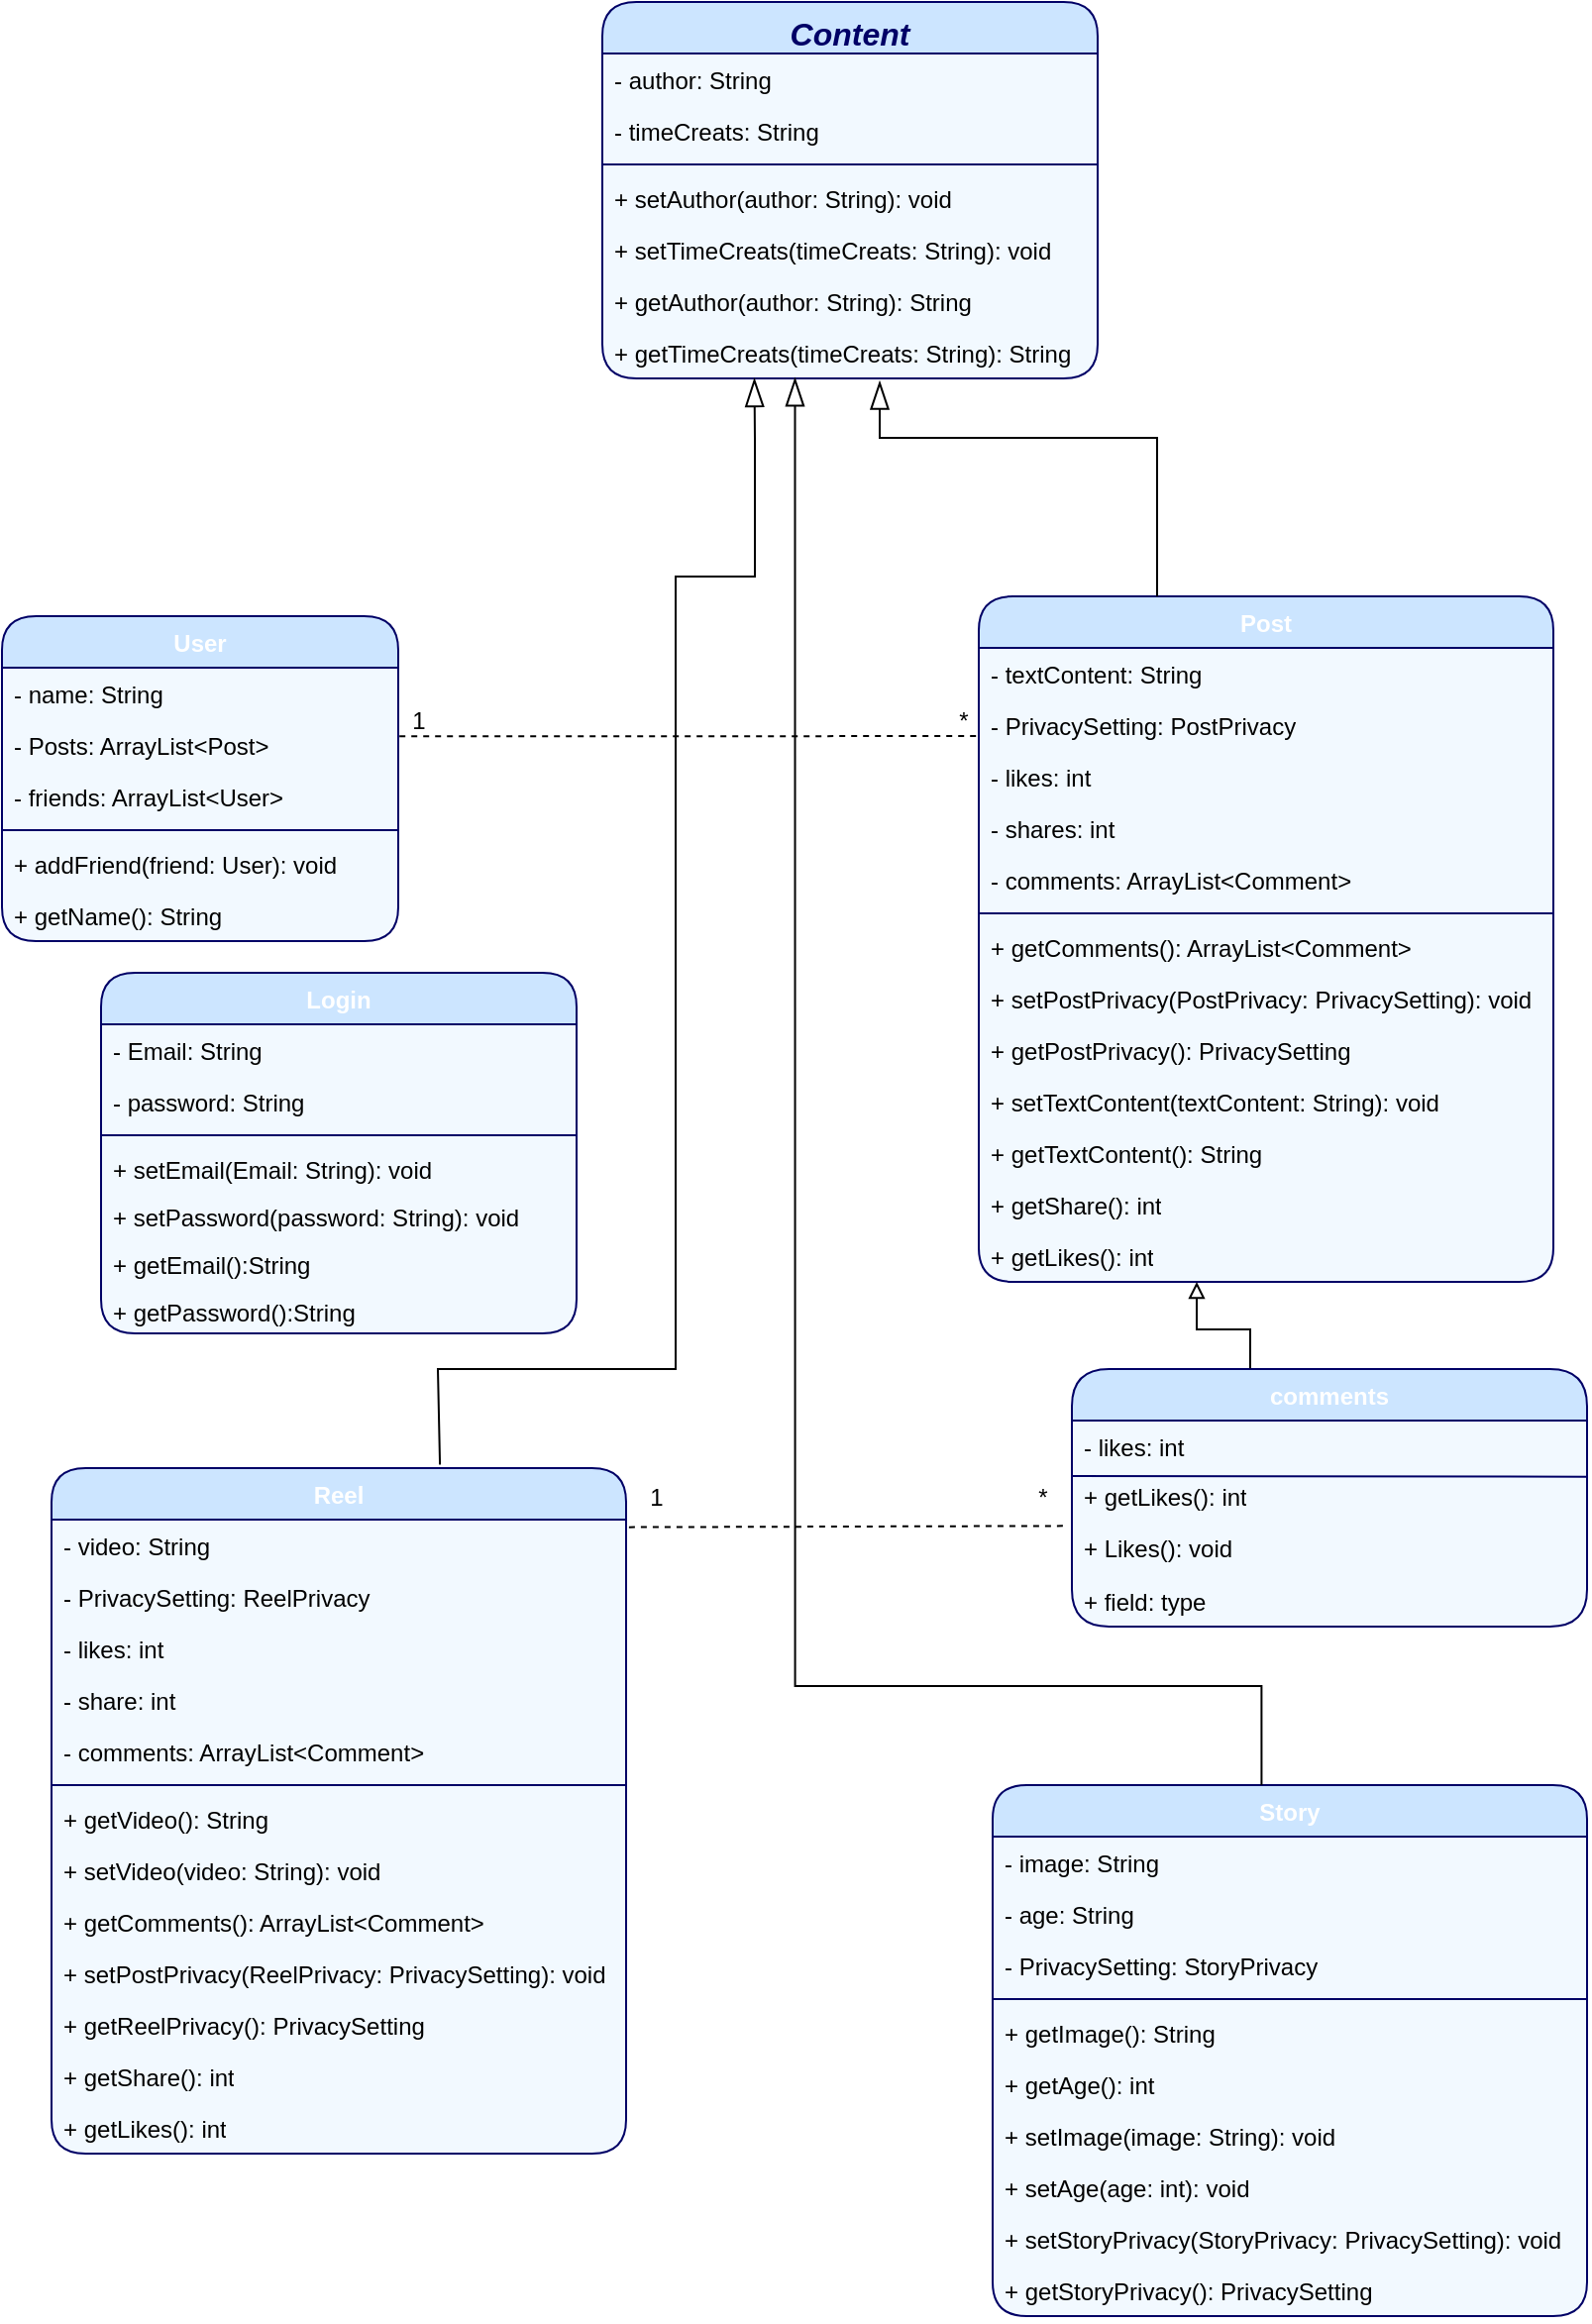 <mxfile version="25.0.1">
  <diagram id="C5RBs43oDa-KdzZeNtuy" name="Page-1">
    <mxGraphModel dx="2208" dy="804" grid="1" gridSize="10" guides="1" tooltips="1" connect="1" arrows="1" fold="1" page="1" pageScale="1" pageWidth="827" pageHeight="1169" math="0" shadow="0">
      <root>
        <mxCell id="WIyWlLk6GJQsqaUBKTNV-0" />
        <mxCell id="WIyWlLk6GJQsqaUBKTNV-1" parent="WIyWlLk6GJQsqaUBKTNV-0" />
        <mxCell id="EEwjy92J7T-Fo-g2I9Rr-2" value="User" style="swimlane;fontStyle=1;align=center;verticalAlign=top;childLayout=stackLayout;horizontal=1;startSize=26;horizontalStack=0;resizeParent=1;resizeParentMax=0;resizeLast=0;collapsible=1;marginBottom=0;whiteSpace=wrap;html=1;fillColor=#CCE5FF;strokeColor=#000066;swimlaneFillColor=#F2F9FF;rounded=1;fontColor=#ffffff;arcSize=22;" parent="WIyWlLk6GJQsqaUBKTNV-1" vertex="1">
          <mxGeometry x="-820" y="380" width="200" height="164" as="geometry" />
        </mxCell>
        <mxCell id="EEwjy92J7T-Fo-g2I9Rr-4" value="- name: String" style="text;strokeColor=none;fillColor=none;align=left;verticalAlign=top;spacingLeft=4;spacingRight=4;overflow=hidden;rotatable=0;points=[[0,0.5],[1,0.5]];portConstraint=eastwest;whiteSpace=wrap;html=1;" parent="EEwjy92J7T-Fo-g2I9Rr-2" vertex="1">
          <mxGeometry y="26" width="200" height="26" as="geometry" />
        </mxCell>
        <mxCell id="EEwjy92J7T-Fo-g2I9Rr-6" value="- Posts: ArrayList&amp;lt;Post&amp;gt;" style="text;strokeColor=none;fillColor=none;align=left;verticalAlign=top;spacingLeft=4;spacingRight=4;overflow=hidden;rotatable=0;points=[[0,0.5],[1,0.5]];portConstraint=eastwest;whiteSpace=wrap;html=1;" parent="EEwjy92J7T-Fo-g2I9Rr-2" vertex="1">
          <mxGeometry y="52" width="200" height="26" as="geometry" />
        </mxCell>
        <mxCell id="EEwjy92J7T-Fo-g2I9Rr-7" value="-&amp;nbsp;friends: ArrayList&amp;lt;User&amp;gt;" style="text;strokeColor=none;fillColor=none;align=left;verticalAlign=top;spacingLeft=4;spacingRight=4;overflow=hidden;rotatable=0;points=[[0,0.5],[1,0.5]];portConstraint=eastwest;whiteSpace=wrap;html=1;" parent="EEwjy92J7T-Fo-g2I9Rr-2" vertex="1">
          <mxGeometry y="78" width="200" height="26" as="geometry" />
        </mxCell>
        <mxCell id="EEwjy92J7T-Fo-g2I9Rr-8" value="" style="line;strokeWidth=1;fillColor=none;align=left;verticalAlign=middle;spacingTop=-1;spacingLeft=3;spacingRight=3;rotatable=0;labelPosition=right;points=[];portConstraint=eastwest;strokeColor=inherit;" parent="EEwjy92J7T-Fo-g2I9Rr-2" vertex="1">
          <mxGeometry y="104" width="200" height="8" as="geometry" />
        </mxCell>
        <mxCell id="EEwjy92J7T-Fo-g2I9Rr-10" value="+ addFriend(friend: User): void" style="text;strokeColor=none;fillColor=none;align=left;verticalAlign=top;spacingLeft=4;spacingRight=4;overflow=hidden;rotatable=0;points=[[0,0.5],[1,0.5]];portConstraint=eastwest;whiteSpace=wrap;html=1;" parent="EEwjy92J7T-Fo-g2I9Rr-2" vertex="1">
          <mxGeometry y="112" width="200" height="26" as="geometry" />
        </mxCell>
        <mxCell id="EEwjy92J7T-Fo-g2I9Rr-11" value="&lt;span class=&quot;hljs-operator&quot;&gt;+&lt;/span&gt; getName(): String&amp;nbsp;" style="text;strokeColor=none;fillColor=none;align=left;verticalAlign=top;spacingLeft=4;spacingRight=4;overflow=hidden;rotatable=0;points=[[0,0.5],[1,0.5]];portConstraint=eastwest;whiteSpace=wrap;html=1;" parent="EEwjy92J7T-Fo-g2I9Rr-2" vertex="1">
          <mxGeometry y="138" width="200" height="26" as="geometry" />
        </mxCell>
        <mxCell id="EEwjy92J7T-Fo-g2I9Rr-12" value="&lt;font color=&quot;#ffffff&quot;&gt;Login&lt;/font&gt;" style="swimlane;fontStyle=1;align=center;verticalAlign=top;childLayout=stackLayout;horizontal=1;startSize=26;horizontalStack=0;resizeParent=1;resizeParentMax=0;resizeLast=0;collapsible=1;marginBottom=0;whiteSpace=wrap;html=1;fillColor=#CCE5FF;strokeColor=#000066;swimlaneFillColor=#F2F9FF;rounded=1;arcSize=22;fontFamily=Helvetica;fontSize=12;fontColor=#ffffff;" parent="WIyWlLk6GJQsqaUBKTNV-1" vertex="1">
          <mxGeometry x="-770" y="560" width="240" height="182" as="geometry" />
        </mxCell>
        <mxCell id="EEwjy92J7T-Fo-g2I9Rr-3" value="- Email: String" style="text;strokeColor=none;fillColor=none;align=left;verticalAlign=top;spacingLeft=4;spacingRight=4;overflow=hidden;rotatable=0;points=[[0,0.5],[1,0.5]];portConstraint=eastwest;whiteSpace=wrap;html=1;" parent="EEwjy92J7T-Fo-g2I9Rr-12" vertex="1">
          <mxGeometry y="26" width="240" height="26" as="geometry" />
        </mxCell>
        <mxCell id="EEwjy92J7T-Fo-g2I9Rr-5" value="- password: String" style="text;strokeColor=none;fillColor=none;align=left;verticalAlign=top;spacingLeft=4;spacingRight=4;overflow=hidden;rotatable=0;points=[[0,0.5],[1,0.5]];portConstraint=eastwest;whiteSpace=wrap;html=1;" parent="EEwjy92J7T-Fo-g2I9Rr-12" vertex="1">
          <mxGeometry y="52" width="240" height="26" as="geometry" />
        </mxCell>
        <mxCell id="8RoMcGWY3sbtKZLGOFck-24" value="" style="line;strokeWidth=1;fillColor=none;align=left;verticalAlign=middle;spacingTop=-1;spacingLeft=3;spacingRight=3;rotatable=0;labelPosition=right;points=[];portConstraint=eastwest;strokeColor=inherit;" vertex="1" parent="EEwjy92J7T-Fo-g2I9Rr-12">
          <mxGeometry y="78" width="240" height="8" as="geometry" />
        </mxCell>
        <mxCell id="EEwjy92J7T-Fo-g2I9Rr-13" value="&lt;font color=&quot;#000000&quot;&gt;&lt;span style=&quot;font-weight: 400;&quot;&gt;+ setEmail(Email: String): void&lt;/span&gt;&lt;/font&gt;" style="text;strokeColor=none;fillColor=none;align=left;verticalAlign=top;spacingLeft=4;spacingRight=4;overflow=hidden;rotatable=0;points=[[0,0.5],[1,0.5]];portConstraint=eastwest;whiteSpace=wrap;html=1;fontFamily=Helvetica;fontSize=12;fontColor=#ffffff;fontStyle=1;" parent="EEwjy92J7T-Fo-g2I9Rr-12" vertex="1">
          <mxGeometry y="86" width="240" height="24" as="geometry" />
        </mxCell>
        <mxCell id="8RoMcGWY3sbtKZLGOFck-25" value="&lt;font color=&quot;#000000&quot;&gt;&lt;span style=&quot;font-weight: 400;&quot;&gt;+ setPassword(password: String): void&lt;/span&gt;&lt;/font&gt;" style="text;strokeColor=none;fillColor=none;align=left;verticalAlign=top;spacingLeft=4;spacingRight=4;overflow=hidden;rotatable=0;points=[[0,0.5],[1,0.5]];portConstraint=eastwest;whiteSpace=wrap;html=1;fontFamily=Helvetica;fontSize=12;fontColor=#ffffff;fontStyle=1;" vertex="1" parent="EEwjy92J7T-Fo-g2I9Rr-12">
          <mxGeometry y="110" width="240" height="24" as="geometry" />
        </mxCell>
        <mxCell id="8RoMcGWY3sbtKZLGOFck-30" value="&lt;font color=&quot;#000000&quot;&gt;&lt;span style=&quot;font-weight: 400;&quot;&gt;+ getEmail():String&lt;/span&gt;&lt;/font&gt;" style="text;strokeColor=none;fillColor=none;align=left;verticalAlign=top;spacingLeft=4;spacingRight=4;overflow=hidden;rotatable=0;points=[[0,0.5],[1,0.5]];portConstraint=eastwest;whiteSpace=wrap;html=1;fontFamily=Helvetica;fontSize=12;fontColor=#ffffff;fontStyle=1;" vertex="1" parent="EEwjy92J7T-Fo-g2I9Rr-12">
          <mxGeometry y="134" width="240" height="24" as="geometry" />
        </mxCell>
        <mxCell id="8RoMcGWY3sbtKZLGOFck-26" value="&lt;font color=&quot;#000000&quot;&gt;&lt;span style=&quot;font-weight: 400;&quot;&gt;+ getPassword():String&lt;/span&gt;&lt;/font&gt;" style="text;strokeColor=none;fillColor=none;align=left;verticalAlign=top;spacingLeft=4;spacingRight=4;overflow=hidden;rotatable=0;points=[[0,0.5],[1,0.5]];portConstraint=eastwest;whiteSpace=wrap;html=1;fontFamily=Helvetica;fontSize=12;fontColor=#ffffff;fontStyle=1;" vertex="1" parent="EEwjy92J7T-Fo-g2I9Rr-12">
          <mxGeometry y="158" width="240" height="24" as="geometry" />
        </mxCell>
        <mxCell id="EEwjy92J7T-Fo-g2I9Rr-14" value="Post" style="swimlane;fontStyle=1;align=center;verticalAlign=top;childLayout=stackLayout;horizontal=1;startSize=26;horizontalStack=0;resizeParent=1;resizeParentMax=0;resizeLast=0;collapsible=1;marginBottom=0;whiteSpace=wrap;html=1;fillColor=#CCE5FF;strokeColor=#000066;swimlaneFillColor=#F2F9FF;rounded=1;fontColor=#ffffff;arcSize=22;fontFamily=Helvetica;fontSize=12;" parent="WIyWlLk6GJQsqaUBKTNV-1" vertex="1">
          <mxGeometry x="-327" y="370" width="290" height="346" as="geometry" />
        </mxCell>
        <mxCell id="EEwjy92J7T-Fo-g2I9Rr-15" value="&lt;span style=&quot;font-weight: normal;&quot;&gt;- &lt;/span&gt;&lt;span style=&quot;font-weight: 400;&quot;&gt;textContent&lt;/span&gt;&lt;span style=&quot;font-weight: normal;&quot;&gt;: String&lt;/span&gt;" style="text;strokeColor=none;fillColor=none;align=left;verticalAlign=top;spacingLeft=4;spacingRight=4;overflow=hidden;rotatable=0;points=[[0,0.5],[1,0.5]];portConstraint=eastwest;whiteSpace=wrap;html=1;fontFamily=Helvetica;fontSize=12;fontColor=#000000;fontStyle=1;" parent="EEwjy92J7T-Fo-g2I9Rr-14" vertex="1">
          <mxGeometry y="26" width="290" height="26" as="geometry" />
        </mxCell>
        <mxCell id="EEwjy92J7T-Fo-g2I9Rr-16" value="&lt;span style=&quot;font-weight: normal;&quot;&gt;- &lt;/span&gt;&lt;span style=&quot;font-weight: 400;&quot;&gt;PrivacySetting&lt;/span&gt;&lt;span style=&quot;font-weight: normal;&quot;&gt;:&amp;nbsp;&lt;/span&gt;&lt;span style=&quot;font-weight: 400;&quot;&gt;PostPrivacy&lt;/span&gt;" style="text;strokeColor=none;fillColor=none;align=left;verticalAlign=top;spacingLeft=4;spacingRight=4;overflow=hidden;rotatable=0;points=[[0,0.5],[1,0.5]];portConstraint=eastwest;whiteSpace=wrap;html=1;fontFamily=Helvetica;fontSize=12;fontColor=#000000;fontStyle=1;" parent="EEwjy92J7T-Fo-g2I9Rr-14" vertex="1">
          <mxGeometry y="52" width="290" height="26" as="geometry" />
        </mxCell>
        <mxCell id="EEwjy92J7T-Fo-g2I9Rr-18" value="- likes: int" style="text;strokeColor=none;fillColor=none;align=left;verticalAlign=top;spacingLeft=4;spacingRight=4;overflow=hidden;rotatable=0;points=[[0,0.5],[1,0.5]];portConstraint=eastwest;whiteSpace=wrap;html=1;fontFamily=Helvetica;fontSize=12;fontColor=#000000;fontStyle=0;" parent="EEwjy92J7T-Fo-g2I9Rr-14" vertex="1">
          <mxGeometry y="78" width="290" height="26" as="geometry" />
        </mxCell>
        <mxCell id="EEwjy92J7T-Fo-g2I9Rr-19" value="- shares: int" style="text;strokeColor=none;fillColor=none;align=left;verticalAlign=top;spacingLeft=4;spacingRight=4;overflow=hidden;rotatable=0;points=[[0,0.5],[1,0.5]];portConstraint=eastwest;whiteSpace=wrap;html=1;fontFamily=Helvetica;fontSize=12;fontColor=#000000;fontStyle=0;" parent="EEwjy92J7T-Fo-g2I9Rr-14" vertex="1">
          <mxGeometry y="104" width="290" height="26" as="geometry" />
        </mxCell>
        <mxCell id="EEwjy92J7T-Fo-g2I9Rr-17" value="- comments: ArrayList&lt;span class=&quot;hljs-operator&quot;&gt;&amp;lt;&lt;/span&gt;Comment&lt;span class=&quot;hljs-operator&quot;&gt;&amp;gt;&lt;/span&gt;" style="text;strokeColor=none;fillColor=none;align=left;verticalAlign=top;spacingLeft=4;spacingRight=4;overflow=hidden;rotatable=0;points=[[0,0.5],[1,0.5]];portConstraint=eastwest;whiteSpace=wrap;html=1;fontFamily=Helvetica;fontSize=12;fontColor=#000000;fontStyle=0;" parent="EEwjy92J7T-Fo-g2I9Rr-14" vertex="1">
          <mxGeometry y="130" width="290" height="26" as="geometry" />
        </mxCell>
        <mxCell id="EEwjy92J7T-Fo-g2I9Rr-20" value="" style="line;strokeWidth=1;fillColor=#CCE5FF;align=center;verticalAlign=top;spacingTop=-1;spacingLeft=3;spacingRight=3;rotatable=0;labelPosition=right;points=[];portConstraint=eastwest;strokeColor=#000066;rounded=1;arcSize=22;swimlaneFillColor=#F2F9FF;fontFamily=Helvetica;fontSize=12;fontColor=#ffffff;fontStyle=1;" parent="EEwjy92J7T-Fo-g2I9Rr-14" vertex="1">
          <mxGeometry y="156" width="290" height="8" as="geometry" />
        </mxCell>
        <mxCell id="EEwjy92J7T-Fo-g2I9Rr-21" value="&lt;span class=&quot;hljs-operator&quot;&gt;+&lt;/span&gt; getComments(): ArrayList&amp;lt;Comment&amp;gt;" style="text;strokeColor=none;fillColor=none;align=left;verticalAlign=top;spacingLeft=4;spacingRight=4;overflow=hidden;rotatable=0;points=[[0,0.5],[1,0.5]];portConstraint=eastwest;whiteSpace=wrap;html=1;fontFamily=Helvetica;fontSize=12;fontColor=#000000;fontStyle=0;" parent="EEwjy92J7T-Fo-g2I9Rr-14" vertex="1">
          <mxGeometry y="164" width="290" height="26" as="geometry" />
        </mxCell>
        <mxCell id="8RoMcGWY3sbtKZLGOFck-19" value="&lt;span class=&quot;hljs-operator&quot;&gt;+&lt;/span&gt;&amp;nbsp;setPostPrivacy(PostPrivacy: PrivacySetting): void" style="text;strokeColor=none;fillColor=none;align=left;verticalAlign=top;spacingLeft=4;spacingRight=4;overflow=hidden;rotatable=0;points=[[0,0.5],[1,0.5]];portConstraint=eastwest;whiteSpace=wrap;html=1;fontFamily=Helvetica;fontSize=12;fontColor=#000000;fontStyle=0;" vertex="1" parent="EEwjy92J7T-Fo-g2I9Rr-14">
          <mxGeometry y="190" width="290" height="26" as="geometry" />
        </mxCell>
        <mxCell id="8RoMcGWY3sbtKZLGOFck-17" value="&lt;span class=&quot;hljs-operator&quot;&gt;+&lt;/span&gt; getPostPrivacy(): PrivacySetting" style="text;strokeColor=none;fillColor=none;align=left;verticalAlign=top;spacingLeft=4;spacingRight=4;overflow=hidden;rotatable=0;points=[[0,0.5],[1,0.5]];portConstraint=eastwest;whiteSpace=wrap;html=1;fontFamily=Helvetica;fontSize=12;fontColor=#000000;fontStyle=0;" vertex="1" parent="EEwjy92J7T-Fo-g2I9Rr-14">
          <mxGeometry y="216" width="290" height="26" as="geometry" />
        </mxCell>
        <mxCell id="8RoMcGWY3sbtKZLGOFck-22" value="&lt;span class=&quot;hljs-operator&quot;&gt;+&lt;/span&gt;&amp;nbsp;setTextContent(textContent: String): void" style="text;strokeColor=none;fillColor=none;align=left;verticalAlign=top;spacingLeft=4;spacingRight=4;overflow=hidden;rotatable=0;points=[[0,0.5],[1,0.5]];portConstraint=eastwest;whiteSpace=wrap;html=1;fontFamily=Helvetica;fontSize=12;fontColor=#000000;fontStyle=0;" vertex="1" parent="EEwjy92J7T-Fo-g2I9Rr-14">
          <mxGeometry y="242" width="290" height="26" as="geometry" />
        </mxCell>
        <mxCell id="8RoMcGWY3sbtKZLGOFck-23" value="&lt;span class=&quot;hljs-operator&quot;&gt;+&lt;/span&gt;&amp;nbsp;getTextContent(): String" style="text;strokeColor=none;fillColor=none;align=left;verticalAlign=top;spacingLeft=4;spacingRight=4;overflow=hidden;rotatable=0;points=[[0,0.5],[1,0.5]];portConstraint=eastwest;whiteSpace=wrap;html=1;fontFamily=Helvetica;fontSize=12;fontColor=#000000;fontStyle=0;" vertex="1" parent="EEwjy92J7T-Fo-g2I9Rr-14">
          <mxGeometry y="268" width="290" height="26" as="geometry" />
        </mxCell>
        <mxCell id="8RoMcGWY3sbtKZLGOFck-20" value="&lt;span class=&quot;hljs-operator&quot;&gt;+&lt;/span&gt;&amp;nbsp;getShare(): int" style="text;strokeColor=none;fillColor=none;align=left;verticalAlign=top;spacingLeft=4;spacingRight=4;overflow=hidden;rotatable=0;points=[[0,0.5],[1,0.5]];portConstraint=eastwest;whiteSpace=wrap;html=1;fontFamily=Helvetica;fontSize=12;fontColor=#000000;fontStyle=0;" vertex="1" parent="EEwjy92J7T-Fo-g2I9Rr-14">
          <mxGeometry y="294" width="290" height="26" as="geometry" />
        </mxCell>
        <mxCell id="8RoMcGWY3sbtKZLGOFck-21" value="&lt;span class=&quot;hljs-operator&quot;&gt;+&lt;/span&gt;&amp;nbsp;getLikes(): int" style="text;strokeColor=none;fillColor=none;align=left;verticalAlign=top;spacingLeft=4;spacingRight=4;overflow=hidden;rotatable=0;points=[[0,0.5],[1,0.5]];portConstraint=eastwest;whiteSpace=wrap;html=1;fontFamily=Helvetica;fontSize=12;fontColor=#000000;fontStyle=0;" vertex="1" parent="EEwjy92J7T-Fo-g2I9Rr-14">
          <mxGeometry y="320" width="290" height="26" as="geometry" />
        </mxCell>
        <mxCell id="EEwjy92J7T-Fo-g2I9Rr-22" value="comments" style="swimlane;fontStyle=1;childLayout=stackLayout;horizontal=1;startSize=26;fillColor=#CCE5FF;horizontalStack=0;resizeParent=1;resizeParentMax=0;resizeLast=0;collapsible=1;marginBottom=0;whiteSpace=wrap;html=1;rounded=1;glass=0;shadow=0;arcSize=24;strokeColor=#000066;align=center;verticalAlign=top;spacingLeft=4;spacingRight=4;fontFamily=Helvetica;fontSize=12;fontColor=#ffffff;gradientColor=none;swimlaneFillColor=#F2F9FF;" parent="WIyWlLk6GJQsqaUBKTNV-1" vertex="1">
          <mxGeometry x="-280" y="760" width="260" height="130" as="geometry" />
        </mxCell>
        <mxCell id="EEwjy92J7T-Fo-g2I9Rr-23" value="- likes: int" style="text;strokeColor=none;fillColor=none;align=left;verticalAlign=top;spacingLeft=4;spacingRight=4;overflow=hidden;rotatable=0;points=[[0,0.5],[1,0.5]];portConstraint=eastwest;whiteSpace=wrap;html=1;rounded=1;glass=0;shadow=0;fontFamily=Helvetica;fontSize=12;fontColor=#000000;fontStyle=0;" parent="EEwjy92J7T-Fo-g2I9Rr-22" vertex="1">
          <mxGeometry y="26" width="260" height="26" as="geometry" />
        </mxCell>
        <mxCell id="EEwjy92J7T-Fo-g2I9Rr-25" value="&lt;span class=&quot;hljs-operator&quot;&gt;+&lt;/span&gt;&amp;nbsp;getLikes(): int" style="text;strokeColor=none;fillColor=none;align=left;verticalAlign=middle;spacingLeft=4;spacingRight=4;overflow=hidden;rotatable=0;points=[[0,0.5],[1,0.5]];portConstraint=eastwest;whiteSpace=wrap;html=1;rounded=1;glass=0;shadow=0;fontFamily=Helvetica;fontSize=12;fontColor=#000000;fontStyle=0;" parent="EEwjy92J7T-Fo-g2I9Rr-22" vertex="1">
          <mxGeometry y="52" width="260" height="26" as="geometry" />
        </mxCell>
        <mxCell id="EEwjy92J7T-Fo-g2I9Rr-26" value="+ Likes(): void" style="text;strokeColor=none;fillColor=none;align=left;verticalAlign=middle;spacingLeft=4;spacingRight=4;overflow=hidden;rotatable=0;points=[[0,0.5],[1,0.5]];portConstraint=eastwest;whiteSpace=wrap;html=1;rounded=1;glass=0;shadow=0;fontFamily=Helvetica;fontSize=12;fontColor=#000000;fontStyle=0;" parent="EEwjy92J7T-Fo-g2I9Rr-22" vertex="1">
          <mxGeometry y="78" width="260" height="26" as="geometry" />
        </mxCell>
        <mxCell id="EEwjy92J7T-Fo-g2I9Rr-27" value="+ field: type" style="text;strokeColor=none;fillColor=none;align=left;verticalAlign=top;spacingLeft=4;spacingRight=4;overflow=hidden;rotatable=0;points=[[0,0.5],[1,0.5]];portConstraint=eastwest;whiteSpace=wrap;html=1;rounded=1;glass=0;shadow=0;fontFamily=Helvetica;fontSize=12;fontColor=#000000;fontStyle=0;" parent="EEwjy92J7T-Fo-g2I9Rr-22" vertex="1">
          <mxGeometry y="104" width="260" height="26" as="geometry" />
        </mxCell>
        <mxCell id="EEwjy92J7T-Fo-g2I9Rr-28" value="" style="edgeStyle=none;orthogonalLoop=1;jettySize=auto;html=1;rounded=0;fontFamily=Helvetica;fontSize=12;fontColor=#ffffff;fontStyle=1;endArrow=none;endFill=0;strokeColor=#000066;entryX=0.999;entryY=0.09;entryDx=0;entryDy=0;entryPerimeter=0;exitX=0;exitY=0.079;exitDx=0;exitDy=0;exitPerimeter=0;jumpStyle=none;verticalAlign=middle;jumpSize=6;flowAnimation=0;" parent="EEwjy92J7T-Fo-g2I9Rr-22" source="EEwjy92J7T-Fo-g2I9Rr-25" target="EEwjy92J7T-Fo-g2I9Rr-25" edge="1">
          <mxGeometry width="100" relative="1" as="geometry">
            <mxPoint x="-20" y="-131.703" as="sourcePoint" />
            <mxPoint x="140" y="-61.322" as="targetPoint" />
            <Array as="points" />
          </mxGeometry>
        </mxCell>
        <mxCell id="EEwjy92J7T-Fo-g2I9Rr-29" value="" style="orthogonalLoop=1;jettySize=auto;html=1;rounded=0;fontFamily=Helvetica;fontSize=12;fontColor=#ffffff;fontStyle=1;endArrow=none;endFill=0;startArrow=block;startFill=0;entryX=0.346;entryY=-0.003;entryDx=0;entryDy=0;entryPerimeter=0;" parent="WIyWlLk6GJQsqaUBKTNV-1" edge="1" target="EEwjy92J7T-Fo-g2I9Rr-22">
          <mxGeometry width="100" relative="1" as="geometry">
            <mxPoint x="-217" y="716" as="sourcePoint" />
            <mxPoint x="-190" y="759" as="targetPoint" />
            <Array as="points">
              <mxPoint x="-217" y="740" />
              <mxPoint x="-190" y="740" />
            </Array>
          </mxGeometry>
        </mxCell>
        <mxCell id="8RoMcGWY3sbtKZLGOFck-6" value="&lt;i&gt;&lt;font color=&quot;#000066&quot; style=&quot;font-size: 16px;&quot;&gt;Content&lt;/font&gt;&lt;/i&gt;" style="swimlane;fontStyle=1;align=center;verticalAlign=top;childLayout=stackLayout;horizontal=1;startSize=26;horizontalStack=0;resizeParent=1;resizeParentMax=0;resizeLast=0;collapsible=1;marginBottom=0;whiteSpace=wrap;html=1;fillColor=#CCE5FF;strokeColor=#000066;swimlaneFillColor=#F2F9FF;rounded=1;fontColor=#ffffff;arcSize=22;fontFamily=Helvetica;fontSize=12;" vertex="1" parent="WIyWlLk6GJQsqaUBKTNV-1">
          <mxGeometry x="-517" y="70" width="250" height="190" as="geometry" />
        </mxCell>
        <mxCell id="8RoMcGWY3sbtKZLGOFck-7" value="&lt;span style=&quot;font-weight: normal;&quot;&gt;-&amp;nbsp;&lt;/span&gt;&lt;span style=&quot;font-weight: 400;&quot;&gt;author&lt;/span&gt;&lt;span style=&quot;font-weight: normal;&quot;&gt;: String&lt;/span&gt;" style="text;strokeColor=none;fillColor=none;align=left;verticalAlign=top;spacingLeft=4;spacingRight=4;overflow=hidden;rotatable=0;points=[[0,0.5],[1,0.5]];portConstraint=eastwest;whiteSpace=wrap;html=1;fontFamily=Helvetica;fontSize=12;fontColor=#000000;fontStyle=1;" vertex="1" parent="8RoMcGWY3sbtKZLGOFck-6">
          <mxGeometry y="26" width="250" height="26" as="geometry" />
        </mxCell>
        <mxCell id="8RoMcGWY3sbtKZLGOFck-14" value="&lt;span style=&quot;font-weight: normal;&quot;&gt;-&amp;nbsp;&lt;/span&gt;&lt;span style=&quot;font-weight: 400;&quot;&gt;timeCreats&lt;/span&gt;&lt;span style=&quot;font-weight: normal;&quot;&gt;: String&lt;/span&gt;" style="text;strokeColor=none;fillColor=none;align=left;verticalAlign=top;spacingLeft=4;spacingRight=4;overflow=hidden;rotatable=0;points=[[0,0.5],[1,0.5]];portConstraint=eastwest;whiteSpace=wrap;html=1;fontFamily=Helvetica;fontSize=12;fontColor=#000000;fontStyle=1;" vertex="1" parent="8RoMcGWY3sbtKZLGOFck-6">
          <mxGeometry y="52" width="250" height="26" as="geometry" />
        </mxCell>
        <mxCell id="8RoMcGWY3sbtKZLGOFck-12" value="" style="line;strokeWidth=1;fillColor=#CCE5FF;align=center;verticalAlign=top;spacingTop=-1;spacingLeft=3;spacingRight=3;rotatable=0;labelPosition=right;points=[];portConstraint=eastwest;strokeColor=#000066;rounded=1;arcSize=22;swimlaneFillColor=#F2F9FF;fontFamily=Helvetica;fontSize=12;fontColor=#ffffff;fontStyle=1;" vertex="1" parent="8RoMcGWY3sbtKZLGOFck-6">
          <mxGeometry y="78" width="250" height="8" as="geometry" />
        </mxCell>
        <mxCell id="8RoMcGWY3sbtKZLGOFck-9" value="&lt;span class=&quot;hljs-operator&quot;&gt;+&lt;/span&gt; setAuthor(author: String): void" style="text;strokeColor=none;fillColor=none;align=left;verticalAlign=top;spacingLeft=4;spacingRight=4;overflow=hidden;rotatable=0;points=[[0,0.5],[1,0.5]];portConstraint=eastwest;whiteSpace=wrap;html=1;fontFamily=Helvetica;fontSize=12;fontColor=#000000;fontStyle=0;" vertex="1" parent="8RoMcGWY3sbtKZLGOFck-6">
          <mxGeometry y="86" width="250" height="26" as="geometry" />
        </mxCell>
        <mxCell id="8RoMcGWY3sbtKZLGOFck-10" value="&lt;span class=&quot;hljs-operator&quot;&gt;+&lt;/span&gt;&amp;nbsp;setTimeCreats(timeCreats: String): void" style="text;strokeColor=none;fillColor=none;align=left;verticalAlign=top;spacingLeft=4;spacingRight=4;overflow=hidden;rotatable=0;points=[[0,0.5],[1,0.5]];portConstraint=eastwest;whiteSpace=wrap;html=1;fontFamily=Helvetica;fontSize=12;fontColor=#000000;fontStyle=0;" vertex="1" parent="8RoMcGWY3sbtKZLGOFck-6">
          <mxGeometry y="112" width="250" height="26" as="geometry" />
        </mxCell>
        <mxCell id="8RoMcGWY3sbtKZLGOFck-11" value="&lt;span class=&quot;hljs-operator&quot;&gt;+&lt;/span&gt;&amp;nbsp;getAuthor(author: String): String" style="text;strokeColor=none;fillColor=none;align=left;verticalAlign=top;spacingLeft=4;spacingRight=4;overflow=hidden;rotatable=0;points=[[0,0.5],[1,0.5]];portConstraint=eastwest;whiteSpace=wrap;html=1;fontFamily=Helvetica;fontSize=12;fontColor=#000000;fontStyle=0;" vertex="1" parent="8RoMcGWY3sbtKZLGOFck-6">
          <mxGeometry y="138" width="250" height="26" as="geometry" />
        </mxCell>
        <mxCell id="8RoMcGWY3sbtKZLGOFck-13" value="&lt;span class=&quot;hljs-operator&quot;&gt;+&lt;/span&gt;&amp;nbsp;getTimeCreats(timeCreats: String): String" style="text;strokeColor=none;fillColor=none;align=left;verticalAlign=top;spacingLeft=4;spacingRight=4;overflow=hidden;rotatable=0;points=[[0,0.5],[1,0.5]];portConstraint=eastwest;whiteSpace=wrap;html=1;fontFamily=Helvetica;fontSize=12;fontColor=#000000;fontStyle=0;" vertex="1" parent="8RoMcGWY3sbtKZLGOFck-6">
          <mxGeometry y="164" width="250" height="26" as="geometry" />
        </mxCell>
        <mxCell id="8RoMcGWY3sbtKZLGOFck-16" value="" style="endArrow=blockThin;endFill=0;endSize=12;html=1;rounded=0;entryX=0.56;entryY=1.05;entryDx=0;entryDy=0;entryPerimeter=0;" edge="1" parent="WIyWlLk6GJQsqaUBKTNV-1" target="8RoMcGWY3sbtKZLGOFck-13">
          <mxGeometry width="160" relative="1" as="geometry">
            <mxPoint x="-237" y="370" as="sourcePoint" />
            <mxPoint x="-117" y="320" as="targetPoint" />
            <Array as="points">
              <mxPoint x="-237" y="290" />
              <mxPoint x="-377" y="290" />
            </Array>
          </mxGeometry>
        </mxCell>
        <mxCell id="8RoMcGWY3sbtKZLGOFck-31" value="Reel" style="swimlane;fontStyle=1;align=center;verticalAlign=top;childLayout=stackLayout;horizontal=1;startSize=26;horizontalStack=0;resizeParent=1;resizeParentMax=0;resizeLast=0;collapsible=1;marginBottom=0;whiteSpace=wrap;html=1;fillColor=#CCE5FF;strokeColor=#000066;swimlaneFillColor=#F2F9FF;rounded=1;fontColor=#ffffff;arcSize=22;fontFamily=Helvetica;fontSize=12;" vertex="1" parent="WIyWlLk6GJQsqaUBKTNV-1">
          <mxGeometry x="-795" y="810" width="290" height="346" as="geometry" />
        </mxCell>
        <mxCell id="8RoMcGWY3sbtKZLGOFck-32" value="&lt;span style=&quot;font-weight: normal;&quot;&gt;- video&lt;/span&gt;&lt;span style=&quot;font-weight: normal;&quot;&gt;: String&lt;/span&gt;" style="text;strokeColor=none;fillColor=none;align=left;verticalAlign=top;spacingLeft=4;spacingRight=4;overflow=hidden;rotatable=0;points=[[0,0.5],[1,0.5]];portConstraint=eastwest;whiteSpace=wrap;html=1;fontFamily=Helvetica;fontSize=12;fontColor=#000000;fontStyle=1;" vertex="1" parent="8RoMcGWY3sbtKZLGOFck-31">
          <mxGeometry y="26" width="290" height="26" as="geometry" />
        </mxCell>
        <mxCell id="8RoMcGWY3sbtKZLGOFck-33" value="&lt;span style=&quot;font-weight: normal;&quot;&gt;- &lt;/span&gt;&lt;span style=&quot;font-weight: 400;&quot;&gt;PrivacySetting&lt;/span&gt;&lt;span style=&quot;font-weight: normal;&quot;&gt;: Reel&lt;/span&gt;&lt;span style=&quot;font-weight: 400;&quot;&gt;Privacy&lt;/span&gt;" style="text;strokeColor=none;fillColor=none;align=left;verticalAlign=top;spacingLeft=4;spacingRight=4;overflow=hidden;rotatable=0;points=[[0,0.5],[1,0.5]];portConstraint=eastwest;whiteSpace=wrap;html=1;fontFamily=Helvetica;fontSize=12;fontColor=#000000;fontStyle=1;" vertex="1" parent="8RoMcGWY3sbtKZLGOFck-31">
          <mxGeometry y="52" width="290" height="26" as="geometry" />
        </mxCell>
        <mxCell id="8RoMcGWY3sbtKZLGOFck-34" value="- likes: int" style="text;strokeColor=none;fillColor=none;align=left;verticalAlign=top;spacingLeft=4;spacingRight=4;overflow=hidden;rotatable=0;points=[[0,0.5],[1,0.5]];portConstraint=eastwest;whiteSpace=wrap;html=1;fontFamily=Helvetica;fontSize=12;fontColor=#000000;fontStyle=0;" vertex="1" parent="8RoMcGWY3sbtKZLGOFck-31">
          <mxGeometry y="78" width="290" height="26" as="geometry" />
        </mxCell>
        <mxCell id="8RoMcGWY3sbtKZLGOFck-35" value="- share: int" style="text;strokeColor=none;fillColor=none;align=left;verticalAlign=top;spacingLeft=4;spacingRight=4;overflow=hidden;rotatable=0;points=[[0,0.5],[1,0.5]];portConstraint=eastwest;whiteSpace=wrap;html=1;fontFamily=Helvetica;fontSize=12;fontColor=#000000;fontStyle=0;" vertex="1" parent="8RoMcGWY3sbtKZLGOFck-31">
          <mxGeometry y="104" width="290" height="26" as="geometry" />
        </mxCell>
        <mxCell id="8RoMcGWY3sbtKZLGOFck-36" value="- comments: ArrayList&lt;span class=&quot;hljs-operator&quot;&gt;&amp;lt;&lt;/span&gt;Comment&lt;span class=&quot;hljs-operator&quot;&gt;&amp;gt;&lt;/span&gt;" style="text;strokeColor=none;fillColor=none;align=left;verticalAlign=top;spacingLeft=4;spacingRight=4;overflow=hidden;rotatable=0;points=[[0,0.5],[1,0.5]];portConstraint=eastwest;whiteSpace=wrap;html=1;fontFamily=Helvetica;fontSize=12;fontColor=#000000;fontStyle=0;" vertex="1" parent="8RoMcGWY3sbtKZLGOFck-31">
          <mxGeometry y="130" width="290" height="26" as="geometry" />
        </mxCell>
        <mxCell id="8RoMcGWY3sbtKZLGOFck-37" value="" style="line;strokeWidth=1;fillColor=#CCE5FF;align=center;verticalAlign=top;spacingTop=-1;spacingLeft=3;spacingRight=3;rotatable=0;labelPosition=right;points=[];portConstraint=eastwest;strokeColor=#000066;rounded=1;arcSize=22;swimlaneFillColor=#F2F9FF;fontFamily=Helvetica;fontSize=12;fontColor=#ffffff;fontStyle=1;" vertex="1" parent="8RoMcGWY3sbtKZLGOFck-31">
          <mxGeometry y="156" width="290" height="8" as="geometry" />
        </mxCell>
        <mxCell id="8RoMcGWY3sbtKZLGOFck-53" value="&lt;span class=&quot;hljs-operator&quot;&gt;+&lt;/span&gt;&amp;nbsp;getVideo(): String" style="text;strokeColor=none;fillColor=none;align=left;verticalAlign=top;spacingLeft=4;spacingRight=4;overflow=hidden;rotatable=0;points=[[0,0.5],[1,0.5]];portConstraint=eastwest;whiteSpace=wrap;html=1;fontFamily=Helvetica;fontSize=12;fontColor=#000000;fontStyle=0;" vertex="1" parent="8RoMcGWY3sbtKZLGOFck-31">
          <mxGeometry y="164" width="290" height="26" as="geometry" />
        </mxCell>
        <mxCell id="8RoMcGWY3sbtKZLGOFck-55" value="+ setVideo(video: String): void" style="text;strokeColor=none;fillColor=none;align=left;verticalAlign=top;spacingLeft=4;spacingRight=4;overflow=hidden;rotatable=0;points=[[0,0.5],[1,0.5]];portConstraint=eastwest;whiteSpace=wrap;html=1;fontFamily=Helvetica;fontSize=12;fontColor=#000000;fontStyle=0;" vertex="1" parent="8RoMcGWY3sbtKZLGOFck-31">
          <mxGeometry y="190" width="290" height="26" as="geometry" />
        </mxCell>
        <mxCell id="8RoMcGWY3sbtKZLGOFck-38" value="&lt;span class=&quot;hljs-operator&quot;&gt;+&lt;/span&gt; getComments(): ArrayList&amp;lt;Comment&amp;gt;" style="text;strokeColor=none;fillColor=none;align=left;verticalAlign=top;spacingLeft=4;spacingRight=4;overflow=hidden;rotatable=0;points=[[0,0.5],[1,0.5]];portConstraint=eastwest;whiteSpace=wrap;html=1;fontFamily=Helvetica;fontSize=12;fontColor=#000000;fontStyle=0;" vertex="1" parent="8RoMcGWY3sbtKZLGOFck-31">
          <mxGeometry y="216" width="290" height="26" as="geometry" />
        </mxCell>
        <mxCell id="8RoMcGWY3sbtKZLGOFck-39" value="&lt;span class=&quot;hljs-operator&quot;&gt;+&lt;/span&gt;&amp;nbsp;setPostPrivacy(ReelPrivacy: PrivacySetting): void" style="text;strokeColor=none;fillColor=none;align=left;verticalAlign=top;spacingLeft=4;spacingRight=4;overflow=hidden;rotatable=0;points=[[0,0.5],[1,0.5]];portConstraint=eastwest;whiteSpace=wrap;html=1;fontFamily=Helvetica;fontSize=12;fontColor=#000000;fontStyle=0;" vertex="1" parent="8RoMcGWY3sbtKZLGOFck-31">
          <mxGeometry y="242" width="290" height="26" as="geometry" />
        </mxCell>
        <mxCell id="8RoMcGWY3sbtKZLGOFck-40" value="&lt;span class=&quot;hljs-operator&quot;&gt;+&lt;/span&gt; getReelPrivacy(): PrivacySetting" style="text;strokeColor=none;fillColor=none;align=left;verticalAlign=top;spacingLeft=4;spacingRight=4;overflow=hidden;rotatable=0;points=[[0,0.5],[1,0.5]];portConstraint=eastwest;whiteSpace=wrap;html=1;fontFamily=Helvetica;fontSize=12;fontColor=#000000;fontStyle=0;" vertex="1" parent="8RoMcGWY3sbtKZLGOFck-31">
          <mxGeometry y="268" width="290" height="26" as="geometry" />
        </mxCell>
        <mxCell id="8RoMcGWY3sbtKZLGOFck-43" value="&lt;span class=&quot;hljs-operator&quot;&gt;+&lt;/span&gt;&amp;nbsp;getShare(): int" style="text;strokeColor=none;fillColor=none;align=left;verticalAlign=top;spacingLeft=4;spacingRight=4;overflow=hidden;rotatable=0;points=[[0,0.5],[1,0.5]];portConstraint=eastwest;whiteSpace=wrap;html=1;fontFamily=Helvetica;fontSize=12;fontColor=#000000;fontStyle=0;" vertex="1" parent="8RoMcGWY3sbtKZLGOFck-31">
          <mxGeometry y="294" width="290" height="26" as="geometry" />
        </mxCell>
        <mxCell id="8RoMcGWY3sbtKZLGOFck-44" value="&lt;span class=&quot;hljs-operator&quot;&gt;+&lt;/span&gt;&amp;nbsp;getLikes(): int" style="text;strokeColor=none;fillColor=none;align=left;verticalAlign=top;spacingLeft=4;spacingRight=4;overflow=hidden;rotatable=0;points=[[0,0.5],[1,0.5]];portConstraint=eastwest;whiteSpace=wrap;html=1;fontFamily=Helvetica;fontSize=12;fontColor=#000000;fontStyle=0;" vertex="1" parent="8RoMcGWY3sbtKZLGOFck-31">
          <mxGeometry y="320" width="290" height="26" as="geometry" />
        </mxCell>
        <mxCell id="8RoMcGWY3sbtKZLGOFck-45" value="" style="endArrow=blockThin;endFill=0;endSize=12;html=1;rounded=0;entryX=0.307;entryY=0.999;entryDx=0;entryDy=0;entryPerimeter=0;exitX=0.676;exitY=-0.005;exitDx=0;exitDy=0;exitPerimeter=0;" edge="1" parent="WIyWlLk6GJQsqaUBKTNV-1" source="8RoMcGWY3sbtKZLGOFck-31" target="8RoMcGWY3sbtKZLGOFck-13">
          <mxGeometry width="160" relative="1" as="geometry">
            <mxPoint x="-430" y="590" as="sourcePoint" />
            <mxPoint x="-490" y="261" as="targetPoint" />
            <Array as="points">
              <mxPoint x="-600" y="760" />
              <mxPoint x="-480" y="760" />
              <mxPoint x="-480" y="360" />
              <mxPoint x="-440" y="360" />
              <mxPoint x="-440" y="290" />
            </Array>
          </mxGeometry>
        </mxCell>
        <mxCell id="8RoMcGWY3sbtKZLGOFck-50" value="" style="endArrow=none;startArrow=none;endFill=0;startFill=0;endSize=8;html=1;rounded=0;dashed=1;entryX=-0.002;entryY=0.713;entryDx=0;entryDy=0;entryPerimeter=0;exitX=1.003;exitY=0.332;exitDx=0;exitDy=0;exitPerimeter=0;" edge="1" parent="WIyWlLk6GJQsqaUBKTNV-1" source="EEwjy92J7T-Fo-g2I9Rr-6" target="EEwjy92J7T-Fo-g2I9Rr-16">
          <mxGeometry width="160" relative="1" as="geometry">
            <mxPoint x="-550" y="530" as="sourcePoint" />
            <mxPoint x="-390" y="530" as="targetPoint" />
          </mxGeometry>
        </mxCell>
        <mxCell id="8RoMcGWY3sbtKZLGOFck-51" value="1" style="text;html=1;align=center;verticalAlign=middle;resizable=0;points=[];autosize=1;strokeColor=none;fillColor=none;" vertex="1" parent="WIyWlLk6GJQsqaUBKTNV-1">
          <mxGeometry x="-625" y="418" width="30" height="30" as="geometry" />
        </mxCell>
        <mxCell id="8RoMcGWY3sbtKZLGOFck-52" value="*" style="text;html=1;align=center;verticalAlign=middle;resizable=0;points=[];autosize=1;strokeColor=none;fillColor=none;" vertex="1" parent="WIyWlLk6GJQsqaUBKTNV-1">
          <mxGeometry x="-350" y="418" width="30" height="30" as="geometry" />
        </mxCell>
        <mxCell id="8RoMcGWY3sbtKZLGOFck-57" value="" style="endArrow=none;startArrow=none;endFill=0;startFill=0;endSize=8;html=1;rounded=0;dashed=1;entryX=-0.006;entryY=1.045;entryDx=0;entryDy=0;entryPerimeter=0;exitX=1.005;exitY=0.147;exitDx=0;exitDy=0;exitPerimeter=0;" edge="1" parent="WIyWlLk6GJQsqaUBKTNV-1" source="8RoMcGWY3sbtKZLGOFck-32" target="EEwjy92J7T-Fo-g2I9Rr-25">
          <mxGeometry width="160" relative="1" as="geometry">
            <mxPoint x="-450" y="769.996" as="sourcePoint" />
            <mxPoint x="-448.47" y="1032.116" as="targetPoint" />
          </mxGeometry>
        </mxCell>
        <mxCell id="8RoMcGWY3sbtKZLGOFck-58" value="1" style="text;html=1;align=center;verticalAlign=middle;resizable=0;points=[];autosize=1;strokeColor=none;fillColor=none;" vertex="1" parent="WIyWlLk6GJQsqaUBKTNV-1">
          <mxGeometry x="-505" y="810" width="30" height="30" as="geometry" />
        </mxCell>
        <mxCell id="8RoMcGWY3sbtKZLGOFck-59" value="*" style="text;html=1;align=center;verticalAlign=middle;resizable=0;points=[];autosize=1;strokeColor=none;fillColor=none;" vertex="1" parent="WIyWlLk6GJQsqaUBKTNV-1">
          <mxGeometry x="-310" y="810" width="30" height="30" as="geometry" />
        </mxCell>
        <mxCell id="8RoMcGWY3sbtKZLGOFck-60" value="Story" style="swimlane;fontStyle=1;align=center;verticalAlign=top;childLayout=stackLayout;horizontal=1;startSize=26;horizontalStack=0;resizeParent=1;resizeParentMax=0;resizeLast=0;collapsible=1;marginBottom=0;whiteSpace=wrap;html=1;fillColor=#CCE5FF;strokeColor=#000066;swimlaneFillColor=#F2F9FF;rounded=1;fontColor=#ffffff;arcSize=22;fontFamily=Helvetica;fontSize=12;" vertex="1" parent="WIyWlLk6GJQsqaUBKTNV-1">
          <mxGeometry x="-320" y="970" width="300" height="268" as="geometry" />
        </mxCell>
        <mxCell id="8RoMcGWY3sbtKZLGOFck-61" value="&lt;span style=&quot;font-weight: normal;&quot;&gt;- image&lt;/span&gt;&lt;span style=&quot;font-weight: normal;&quot;&gt;: String&lt;/span&gt;" style="text;strokeColor=none;fillColor=none;align=left;verticalAlign=top;spacingLeft=4;spacingRight=4;overflow=hidden;rotatable=0;points=[[0,0.5],[1,0.5]];portConstraint=eastwest;whiteSpace=wrap;html=1;fontFamily=Helvetica;fontSize=12;fontColor=#000000;fontStyle=1;" vertex="1" parent="8RoMcGWY3sbtKZLGOFck-60">
          <mxGeometry y="26" width="300" height="26" as="geometry" />
        </mxCell>
        <mxCell id="8RoMcGWY3sbtKZLGOFck-76" value="&lt;span style=&quot;font-weight: normal;&quot;&gt;- age&lt;/span&gt;&lt;span style=&quot;font-weight: normal;&quot;&gt;: String&lt;/span&gt;" style="text;strokeColor=none;fillColor=none;align=left;verticalAlign=top;spacingLeft=4;spacingRight=4;overflow=hidden;rotatable=0;points=[[0,0.5],[1,0.5]];portConstraint=eastwest;whiteSpace=wrap;html=1;fontFamily=Helvetica;fontSize=12;fontColor=#000000;fontStyle=1;" vertex="1" parent="8RoMcGWY3sbtKZLGOFck-60">
          <mxGeometry y="52" width="300" height="26" as="geometry" />
        </mxCell>
        <mxCell id="8RoMcGWY3sbtKZLGOFck-62" value="&lt;span style=&quot;font-weight: normal;&quot;&gt;- &lt;/span&gt;&lt;span style=&quot;font-weight: 400;&quot;&gt;PrivacySetting&lt;/span&gt;&lt;span style=&quot;font-weight: normal;&quot;&gt;: Story&lt;/span&gt;&lt;span style=&quot;font-weight: 400;&quot;&gt;Privacy&lt;/span&gt;" style="text;strokeColor=none;fillColor=none;align=left;verticalAlign=top;spacingLeft=4;spacingRight=4;overflow=hidden;rotatable=0;points=[[0,0.5],[1,0.5]];portConstraint=eastwest;whiteSpace=wrap;html=1;fontFamily=Helvetica;fontSize=12;fontColor=#000000;fontStyle=1;" vertex="1" parent="8RoMcGWY3sbtKZLGOFck-60">
          <mxGeometry y="78" width="300" height="26" as="geometry" />
        </mxCell>
        <mxCell id="8RoMcGWY3sbtKZLGOFck-66" value="" style="line;strokeWidth=1;fillColor=#CCE5FF;align=center;verticalAlign=top;spacingTop=-1;spacingLeft=3;spacingRight=3;rotatable=0;labelPosition=right;points=[];portConstraint=eastwest;strokeColor=#000066;rounded=1;arcSize=22;swimlaneFillColor=#F2F9FF;fontFamily=Helvetica;fontSize=12;fontColor=#ffffff;fontStyle=1;" vertex="1" parent="8RoMcGWY3sbtKZLGOFck-60">
          <mxGeometry y="104" width="300" height="8" as="geometry" />
        </mxCell>
        <mxCell id="8RoMcGWY3sbtKZLGOFck-67" value="&lt;span class=&quot;hljs-operator&quot;&gt;+&lt;/span&gt;&amp;nbsp;getImage(): String" style="text;strokeColor=none;fillColor=none;align=left;verticalAlign=top;spacingLeft=4;spacingRight=4;overflow=hidden;rotatable=0;points=[[0,0.5],[1,0.5]];portConstraint=eastwest;whiteSpace=wrap;html=1;fontFamily=Helvetica;fontSize=12;fontColor=#000000;fontStyle=0;" vertex="1" parent="8RoMcGWY3sbtKZLGOFck-60">
          <mxGeometry y="112" width="300" height="26" as="geometry" />
        </mxCell>
        <mxCell id="8RoMcGWY3sbtKZLGOFck-77" value="&lt;span class=&quot;hljs-operator&quot;&gt;+&lt;/span&gt;&amp;nbsp;getAge(): int" style="text;strokeColor=none;fillColor=none;align=left;verticalAlign=top;spacingLeft=4;spacingRight=4;overflow=hidden;rotatable=0;points=[[0,0.5],[1,0.5]];portConstraint=eastwest;whiteSpace=wrap;html=1;fontFamily=Helvetica;fontSize=12;fontColor=#000000;fontStyle=0;" vertex="1" parent="8RoMcGWY3sbtKZLGOFck-60">
          <mxGeometry y="138" width="300" height="26" as="geometry" />
        </mxCell>
        <mxCell id="8RoMcGWY3sbtKZLGOFck-68" value="+ setImage(image: String): void" style="text;strokeColor=none;fillColor=none;align=left;verticalAlign=top;spacingLeft=4;spacingRight=4;overflow=hidden;rotatable=0;points=[[0,0.5],[1,0.5]];portConstraint=eastwest;whiteSpace=wrap;html=1;fontFamily=Helvetica;fontSize=12;fontColor=#000000;fontStyle=0;" vertex="1" parent="8RoMcGWY3sbtKZLGOFck-60">
          <mxGeometry y="164" width="300" height="26" as="geometry" />
        </mxCell>
        <mxCell id="8RoMcGWY3sbtKZLGOFck-78" value="+ setAge(age: int): void" style="text;strokeColor=none;fillColor=none;align=left;verticalAlign=top;spacingLeft=4;spacingRight=4;overflow=hidden;rotatable=0;points=[[0,0.5],[1,0.5]];portConstraint=eastwest;whiteSpace=wrap;html=1;fontFamily=Helvetica;fontSize=12;fontColor=#000000;fontStyle=0;" vertex="1" parent="8RoMcGWY3sbtKZLGOFck-60">
          <mxGeometry y="190" width="300" height="26" as="geometry" />
        </mxCell>
        <mxCell id="8RoMcGWY3sbtKZLGOFck-70" value="&lt;span class=&quot;hljs-operator&quot;&gt;+&lt;/span&gt;&amp;nbsp;setStoryPrivacy(StoryPrivacy: PrivacySetting): void" style="text;strokeColor=none;fillColor=none;align=left;verticalAlign=top;spacingLeft=4;spacingRight=4;overflow=hidden;rotatable=0;points=[[0,0.5],[1,0.5]];portConstraint=eastwest;whiteSpace=wrap;html=1;fontFamily=Helvetica;fontSize=12;fontColor=#000000;fontStyle=0;" vertex="1" parent="8RoMcGWY3sbtKZLGOFck-60">
          <mxGeometry y="216" width="300" height="26" as="geometry" />
        </mxCell>
        <mxCell id="8RoMcGWY3sbtKZLGOFck-71" value="&lt;span class=&quot;hljs-operator&quot;&gt;+&lt;/span&gt; getStoryPrivacy(): PrivacySetting" style="text;strokeColor=none;fillColor=none;align=left;verticalAlign=top;spacingLeft=4;spacingRight=4;overflow=hidden;rotatable=0;points=[[0,0.5],[1,0.5]];portConstraint=eastwest;whiteSpace=wrap;html=1;fontFamily=Helvetica;fontSize=12;fontColor=#000000;fontStyle=0;" vertex="1" parent="8RoMcGWY3sbtKZLGOFck-60">
          <mxGeometry y="242" width="300" height="26" as="geometry" />
        </mxCell>
        <mxCell id="8RoMcGWY3sbtKZLGOFck-75" value="" style="endArrow=blockThin;endFill=0;endSize=12;html=1;rounded=0;exitX=0.468;exitY=0.002;exitDx=0;exitDy=0;exitPerimeter=0;entryX=0.389;entryY=0.988;entryDx=0;entryDy=0;entryPerimeter=0;edgeStyle=orthogonalEdgeStyle;" edge="1" parent="WIyWlLk6GJQsqaUBKTNV-1" target="8RoMcGWY3sbtKZLGOFck-13">
          <mxGeometry width="160" relative="1" as="geometry">
            <mxPoint x="-184.28" y="969.992" as="sourcePoint" />
            <mxPoint x="-430" y="290" as="targetPoint" />
            <Array as="points">
              <mxPoint x="-184" y="920" />
              <mxPoint x="-420" y="920" />
            </Array>
          </mxGeometry>
        </mxCell>
      </root>
    </mxGraphModel>
  </diagram>
</mxfile>

